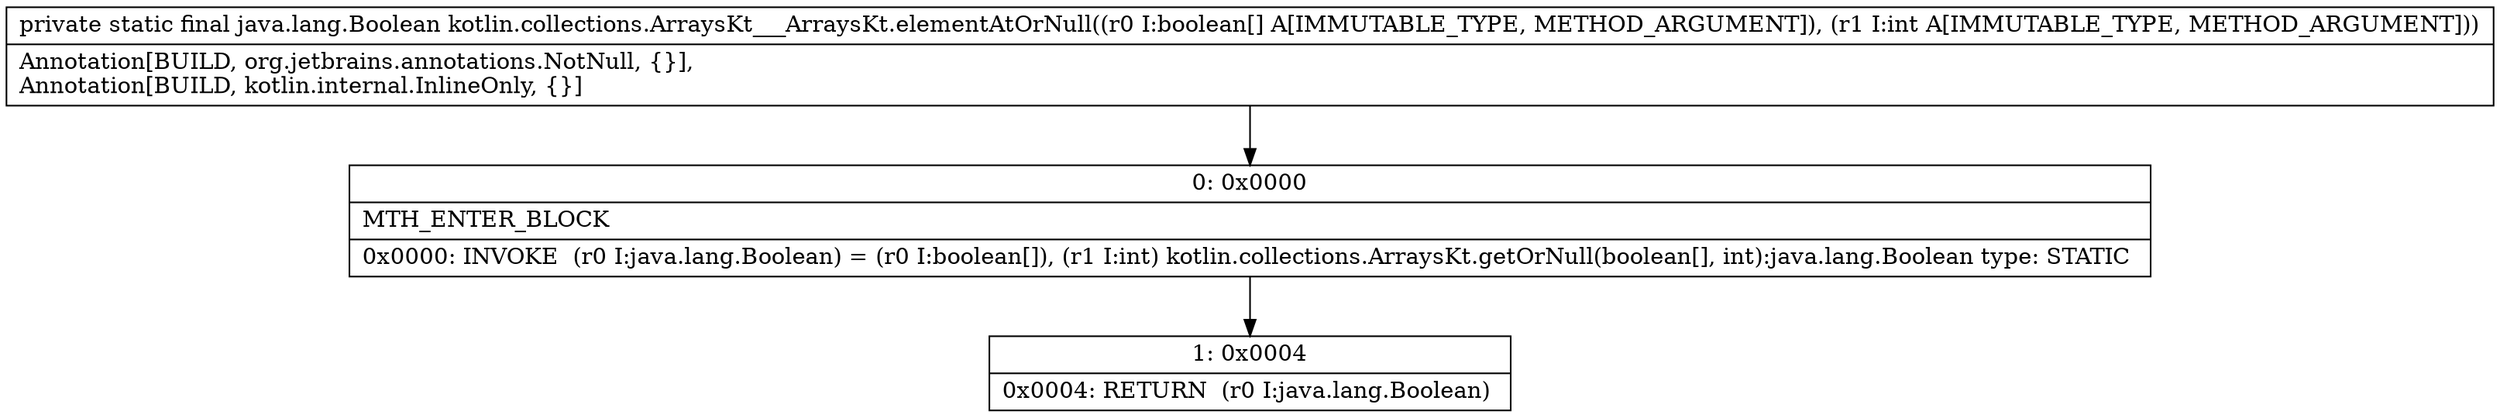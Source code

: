 digraph "CFG forkotlin.collections.ArraysKt___ArraysKt.elementAtOrNull([ZI)Ljava\/lang\/Boolean;" {
Node_0 [shape=record,label="{0\:\ 0x0000|MTH_ENTER_BLOCK\l|0x0000: INVOKE  (r0 I:java.lang.Boolean) = (r0 I:boolean[]), (r1 I:int) kotlin.collections.ArraysKt.getOrNull(boolean[], int):java.lang.Boolean type: STATIC \l}"];
Node_1 [shape=record,label="{1\:\ 0x0004|0x0004: RETURN  (r0 I:java.lang.Boolean) \l}"];
MethodNode[shape=record,label="{private static final java.lang.Boolean kotlin.collections.ArraysKt___ArraysKt.elementAtOrNull((r0 I:boolean[] A[IMMUTABLE_TYPE, METHOD_ARGUMENT]), (r1 I:int A[IMMUTABLE_TYPE, METHOD_ARGUMENT]))  | Annotation[BUILD, org.jetbrains.annotations.NotNull, \{\}], \lAnnotation[BUILD, kotlin.internal.InlineOnly, \{\}]\l}"];
MethodNode -> Node_0;
Node_0 -> Node_1;
}

